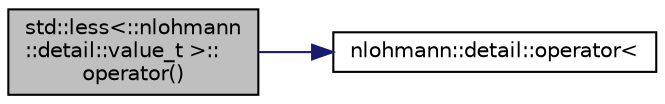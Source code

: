 digraph "std::less&lt;::nlohmann::detail::value_t &gt;::operator()"
{
 // LATEX_PDF_SIZE
  edge [fontname="Helvetica",fontsize="10",labelfontname="Helvetica",labelfontsize="10"];
  node [fontname="Helvetica",fontsize="10",shape=record];
  rankdir="LR";
  Node1 [label="std::less\<::nlohmann\l::detail::value_t \>::\loperator()",height=0.2,width=0.4,color="black", fillcolor="grey75", style="filled", fontcolor="black",tooltip="compare two value_t enum values"];
  Node1 -> Node2 [color="midnightblue",fontsize="10",style="solid"];
  Node2 [label="nlohmann::detail::operator\<",height=0.2,width=0.4,color="black", fillcolor="white", style="filled",URL="$namespacenlohmann_1_1detail.html#a09169efff3bd1771fff29bd92cea19e0",tooltip="comparison operator for JSON types"];
}
